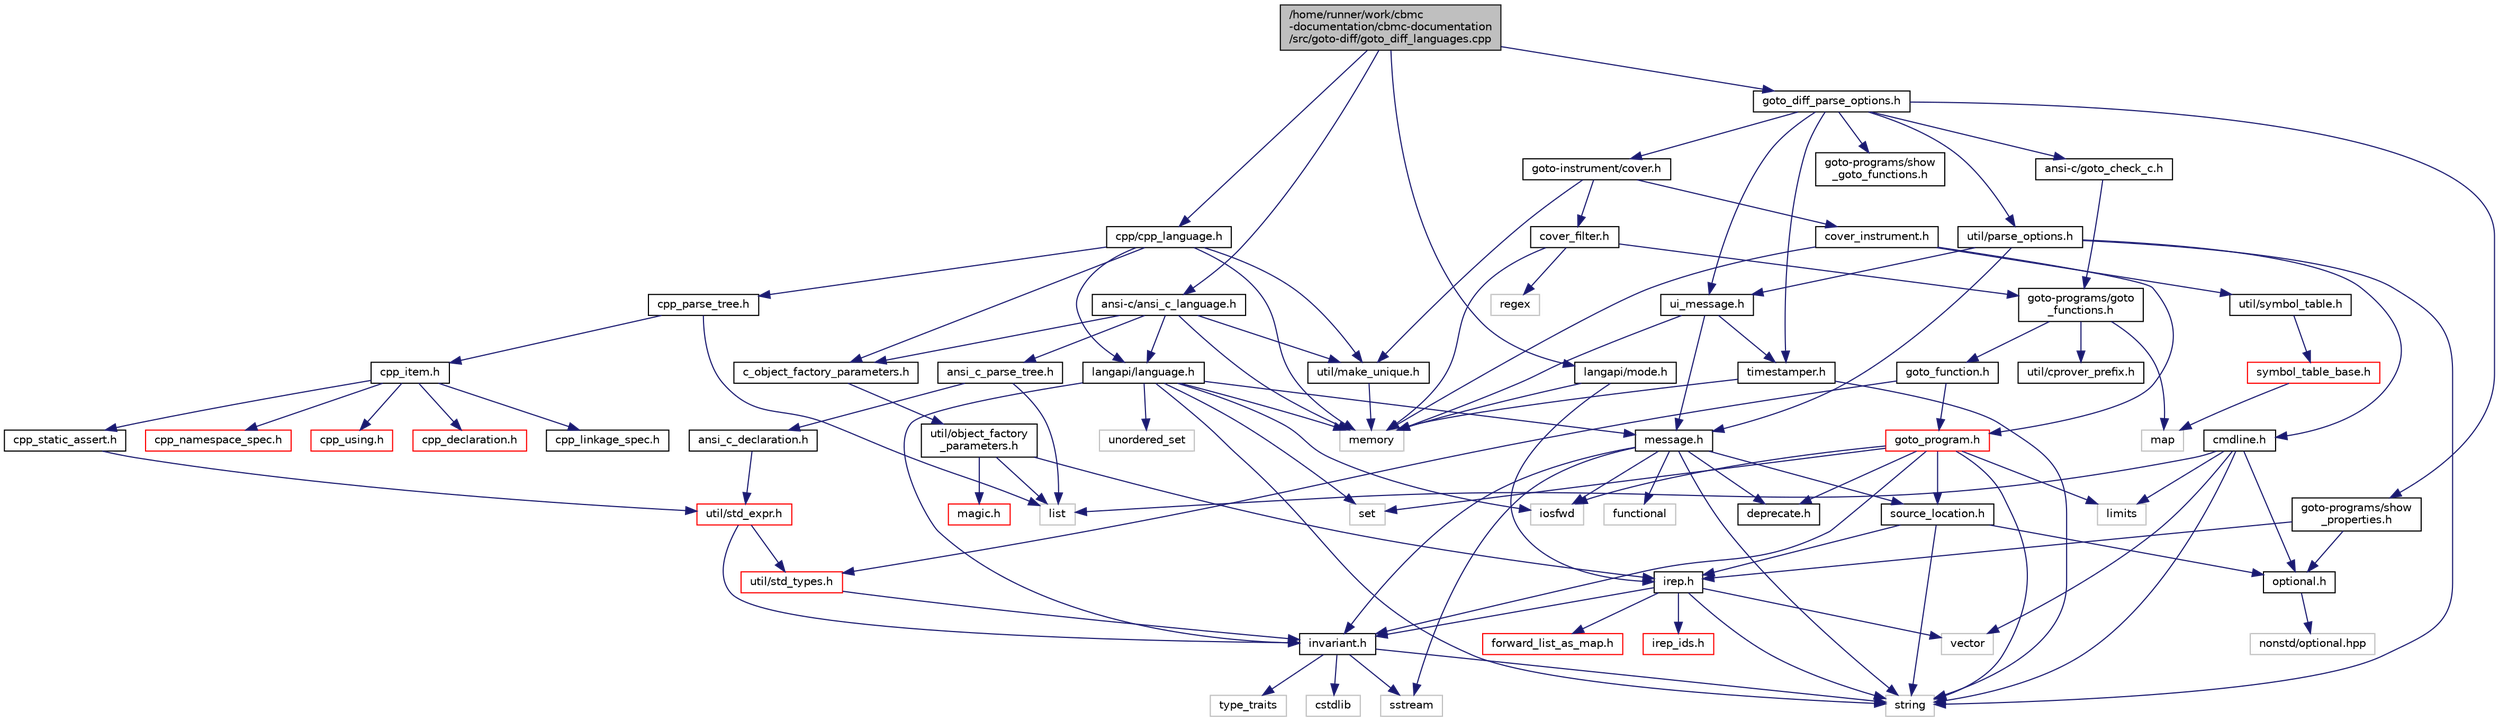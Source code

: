 digraph "/home/runner/work/cbmc-documentation/cbmc-documentation/src/goto-diff/goto_diff_languages.cpp"
{
 // LATEX_PDF_SIZE
  bgcolor="transparent";
  edge [fontname="Helvetica",fontsize="10",labelfontname="Helvetica",labelfontsize="10"];
  node [fontname="Helvetica",fontsize="10",shape=record];
  Node1 [label="/home/runner/work/cbmc\l-documentation/cbmc-documentation\l/src/goto-diff/goto_diff_languages.cpp",height=0.2,width=0.4,color="black", fillcolor="grey75", style="filled", fontcolor="black",tooltip=" "];
  Node1 -> Node2 [color="midnightblue",fontsize="10",style="solid",fontname="Helvetica"];
  Node2 [label="goto_diff_parse_options.h",height=0.2,width=0.4,color="black",URL="$goto__diff__parse__options_8h.html",tooltip=" "];
  Node2 -> Node3 [color="midnightblue",fontsize="10",style="solid",fontname="Helvetica"];
  Node3 [label="util/parse_options.h",height=0.2,width=0.4,color="black",URL="$parse__options_8h.html",tooltip=" "];
  Node3 -> Node4 [color="midnightblue",fontsize="10",style="solid",fontname="Helvetica"];
  Node4 [label="string",height=0.2,width=0.4,color="grey75",tooltip=" "];
  Node3 -> Node5 [color="midnightblue",fontsize="10",style="solid",fontname="Helvetica"];
  Node5 [label="cmdline.h",height=0.2,width=0.4,color="black",URL="$cmdline_8h.html",tooltip=" "];
  Node5 -> Node6 [color="midnightblue",fontsize="10",style="solid",fontname="Helvetica"];
  Node6 [label="limits",height=0.2,width=0.4,color="grey75",tooltip=" "];
  Node5 -> Node7 [color="midnightblue",fontsize="10",style="solid",fontname="Helvetica"];
  Node7 [label="list",height=0.2,width=0.4,color="grey75",tooltip=" "];
  Node5 -> Node4 [color="midnightblue",fontsize="10",style="solid",fontname="Helvetica"];
  Node5 -> Node8 [color="midnightblue",fontsize="10",style="solid",fontname="Helvetica"];
  Node8 [label="vector",height=0.2,width=0.4,color="grey75",tooltip=" "];
  Node5 -> Node9 [color="midnightblue",fontsize="10",style="solid",fontname="Helvetica"];
  Node9 [label="optional.h",height=0.2,width=0.4,color="black",URL="$optional_8h.html",tooltip=" "];
  Node9 -> Node10 [color="midnightblue",fontsize="10",style="solid",fontname="Helvetica"];
  Node10 [label="nonstd/optional.hpp",height=0.2,width=0.4,color="grey75",tooltip=" "];
  Node3 -> Node11 [color="midnightblue",fontsize="10",style="solid",fontname="Helvetica"];
  Node11 [label="message.h",height=0.2,width=0.4,color="black",URL="$src_2util_2message_8h.html",tooltip=" "];
  Node11 -> Node12 [color="midnightblue",fontsize="10",style="solid",fontname="Helvetica"];
  Node12 [label="functional",height=0.2,width=0.4,color="grey75",tooltip=" "];
  Node11 -> Node13 [color="midnightblue",fontsize="10",style="solid",fontname="Helvetica"];
  Node13 [label="iosfwd",height=0.2,width=0.4,color="grey75",tooltip=" "];
  Node11 -> Node14 [color="midnightblue",fontsize="10",style="solid",fontname="Helvetica"];
  Node14 [label="sstream",height=0.2,width=0.4,color="grey75",tooltip=" "];
  Node11 -> Node4 [color="midnightblue",fontsize="10",style="solid",fontname="Helvetica"];
  Node11 -> Node15 [color="midnightblue",fontsize="10",style="solid",fontname="Helvetica"];
  Node15 [label="deprecate.h",height=0.2,width=0.4,color="black",URL="$deprecate_8h.html",tooltip=" "];
  Node11 -> Node16 [color="midnightblue",fontsize="10",style="solid",fontname="Helvetica"];
  Node16 [label="invariant.h",height=0.2,width=0.4,color="black",URL="$src_2util_2invariant_8h.html",tooltip=" "];
  Node16 -> Node17 [color="midnightblue",fontsize="10",style="solid",fontname="Helvetica"];
  Node17 [label="cstdlib",height=0.2,width=0.4,color="grey75",tooltip=" "];
  Node16 -> Node14 [color="midnightblue",fontsize="10",style="solid",fontname="Helvetica"];
  Node16 -> Node4 [color="midnightblue",fontsize="10",style="solid",fontname="Helvetica"];
  Node16 -> Node18 [color="midnightblue",fontsize="10",style="solid",fontname="Helvetica"];
  Node18 [label="type_traits",height=0.2,width=0.4,color="grey75",tooltip=" "];
  Node11 -> Node19 [color="midnightblue",fontsize="10",style="solid",fontname="Helvetica"];
  Node19 [label="source_location.h",height=0.2,width=0.4,color="black",URL="$source__location_8h.html",tooltip=" "];
  Node19 -> Node20 [color="midnightblue",fontsize="10",style="solid",fontname="Helvetica"];
  Node20 [label="irep.h",height=0.2,width=0.4,color="black",URL="$irep_8h.html",tooltip=" "];
  Node20 -> Node4 [color="midnightblue",fontsize="10",style="solid",fontname="Helvetica"];
  Node20 -> Node8 [color="midnightblue",fontsize="10",style="solid",fontname="Helvetica"];
  Node20 -> Node16 [color="midnightblue",fontsize="10",style="solid",fontname="Helvetica"];
  Node20 -> Node21 [color="midnightblue",fontsize="10",style="solid",fontname="Helvetica"];
  Node21 [label="irep_ids.h",height=0.2,width=0.4,color="red",URL="$irep__ids_8h.html",tooltip=" "];
  Node20 -> Node30 [color="midnightblue",fontsize="10",style="solid",fontname="Helvetica"];
  Node30 [label="forward_list_as_map.h",height=0.2,width=0.4,color="red",URL="$forward__list__as__map_8h.html",tooltip=" "];
  Node19 -> Node9 [color="midnightblue",fontsize="10",style="solid",fontname="Helvetica"];
  Node19 -> Node4 [color="midnightblue",fontsize="10",style="solid",fontname="Helvetica"];
  Node3 -> Node35 [color="midnightblue",fontsize="10",style="solid",fontname="Helvetica"];
  Node35 [label="ui_message.h",height=0.2,width=0.4,color="black",URL="$ui__message_8h.html",tooltip=" "];
  Node35 -> Node36 [color="midnightblue",fontsize="10",style="solid",fontname="Helvetica"];
  Node36 [label="memory",height=0.2,width=0.4,color="grey75",tooltip=" "];
  Node35 -> Node11 [color="midnightblue",fontsize="10",style="solid",fontname="Helvetica"];
  Node35 -> Node37 [color="midnightblue",fontsize="10",style="solid",fontname="Helvetica"];
  Node37 [label="timestamper.h",height=0.2,width=0.4,color="black",URL="$timestamper_8h.html",tooltip="Emit timestamps."];
  Node37 -> Node36 [color="midnightblue",fontsize="10",style="solid",fontname="Helvetica"];
  Node37 -> Node4 [color="midnightblue",fontsize="10",style="solid",fontname="Helvetica"];
  Node2 -> Node37 [color="midnightblue",fontsize="10",style="solid",fontname="Helvetica"];
  Node2 -> Node35 [color="midnightblue",fontsize="10",style="solid",fontname="Helvetica"];
  Node2 -> Node38 [color="midnightblue",fontsize="10",style="solid",fontname="Helvetica"];
  Node38 [label="goto-programs/show\l_goto_functions.h",height=0.2,width=0.4,color="black",URL="$show__goto__functions_8h.html",tooltip=" "];
  Node2 -> Node39 [color="midnightblue",fontsize="10",style="solid",fontname="Helvetica"];
  Node39 [label="goto-programs/show\l_properties.h",height=0.2,width=0.4,color="black",URL="$show__properties_8h.html",tooltip=" "];
  Node39 -> Node20 [color="midnightblue",fontsize="10",style="solid",fontname="Helvetica"];
  Node39 -> Node9 [color="midnightblue",fontsize="10",style="solid",fontname="Helvetica"];
  Node2 -> Node40 [color="midnightblue",fontsize="10",style="solid",fontname="Helvetica"];
  Node40 [label="ansi-c/goto_check_c.h",height=0.2,width=0.4,color="black",URL="$goto__check__c_8h.html",tooltip=" "];
  Node40 -> Node41 [color="midnightblue",fontsize="10",style="solid",fontname="Helvetica"];
  Node41 [label="goto-programs/goto\l_functions.h",height=0.2,width=0.4,color="black",URL="$goto__functions_8h.html",tooltip=" "];
  Node41 -> Node42 [color="midnightblue",fontsize="10",style="solid",fontname="Helvetica"];
  Node42 [label="goto_function.h",height=0.2,width=0.4,color="black",URL="$goto__function_8h.html",tooltip=" "];
  Node42 -> Node43 [color="midnightblue",fontsize="10",style="solid",fontname="Helvetica"];
  Node43 [label="util/std_types.h",height=0.2,width=0.4,color="red",URL="$std__types_8h.html",tooltip=" "];
  Node43 -> Node16 [color="midnightblue",fontsize="10",style="solid",fontname="Helvetica"];
  Node42 -> Node55 [color="midnightblue",fontsize="10",style="solid",fontname="Helvetica"];
  Node55 [label="goto_program.h",height=0.2,width=0.4,color="red",URL="$goto__program_8h.html",tooltip=" "];
  Node55 -> Node13 [color="midnightblue",fontsize="10",style="solid",fontname="Helvetica"];
  Node55 -> Node60 [color="midnightblue",fontsize="10",style="solid",fontname="Helvetica"];
  Node60 [label="set",height=0.2,width=0.4,color="grey75",tooltip=" "];
  Node55 -> Node6 [color="midnightblue",fontsize="10",style="solid",fontname="Helvetica"];
  Node55 -> Node4 [color="midnightblue",fontsize="10",style="solid",fontname="Helvetica"];
  Node55 -> Node15 [color="midnightblue",fontsize="10",style="solid",fontname="Helvetica"];
  Node55 -> Node16 [color="midnightblue",fontsize="10",style="solid",fontname="Helvetica"];
  Node55 -> Node19 [color="midnightblue",fontsize="10",style="solid",fontname="Helvetica"];
  Node41 -> Node57 [color="midnightblue",fontsize="10",style="solid",fontname="Helvetica"];
  Node57 [label="util/cprover_prefix.h",height=0.2,width=0.4,color="black",URL="$cprover__prefix_8h.html",tooltip=" "];
  Node41 -> Node62 [color="midnightblue",fontsize="10",style="solid",fontname="Helvetica"];
  Node62 [label="map",height=0.2,width=0.4,color="grey75",tooltip=" "];
  Node2 -> Node63 [color="midnightblue",fontsize="10",style="solid",fontname="Helvetica"];
  Node63 [label="goto-instrument/cover.h",height=0.2,width=0.4,color="black",URL="$cover_8h.html",tooltip=" "];
  Node63 -> Node64 [color="midnightblue",fontsize="10",style="solid",fontname="Helvetica"];
  Node64 [label="cover_filter.h",height=0.2,width=0.4,color="black",URL="$cover__filter_8h.html",tooltip=" "];
  Node64 -> Node65 [color="midnightblue",fontsize="10",style="solid",fontname="Helvetica"];
  Node65 [label="regex",height=0.2,width=0.4,color="grey75",tooltip=" "];
  Node64 -> Node36 [color="midnightblue",fontsize="10",style="solid",fontname="Helvetica"];
  Node64 -> Node41 [color="midnightblue",fontsize="10",style="solid",fontname="Helvetica"];
  Node63 -> Node66 [color="midnightblue",fontsize="10",style="solid",fontname="Helvetica"];
  Node66 [label="cover_instrument.h",height=0.2,width=0.4,color="black",URL="$cover__instrument_8h.html",tooltip=" "];
  Node66 -> Node36 [color="midnightblue",fontsize="10",style="solid",fontname="Helvetica"];
  Node66 -> Node67 [color="midnightblue",fontsize="10",style="solid",fontname="Helvetica"];
  Node67 [label="util/symbol_table.h",height=0.2,width=0.4,color="black",URL="$symbol__table_8h.html",tooltip="Author: Diffblue Ltd."];
  Node67 -> Node68 [color="midnightblue",fontsize="10",style="solid",fontname="Helvetica"];
  Node68 [label="symbol_table_base.h",height=0.2,width=0.4,color="red",URL="$symbol__table__base_8h.html",tooltip="Author: Diffblue Ltd."];
  Node68 -> Node62 [color="midnightblue",fontsize="10",style="solid",fontname="Helvetica"];
  Node66 -> Node55 [color="midnightblue",fontsize="10",style="solid",fontname="Helvetica"];
  Node63 -> Node70 [color="midnightblue",fontsize="10",style="solid",fontname="Helvetica"];
  Node70 [label="util/make_unique.h",height=0.2,width=0.4,color="black",URL="$make__unique_8h.html",tooltip=" "];
  Node70 -> Node36 [color="midnightblue",fontsize="10",style="solid",fontname="Helvetica"];
  Node1 -> Node71 [color="midnightblue",fontsize="10",style="solid",fontname="Helvetica"];
  Node71 [label="langapi/mode.h",height=0.2,width=0.4,color="black",URL="$mode_8h.html",tooltip=" "];
  Node71 -> Node20 [color="midnightblue",fontsize="10",style="solid",fontname="Helvetica"];
  Node71 -> Node36 [color="midnightblue",fontsize="10",style="solid",fontname="Helvetica"];
  Node1 -> Node72 [color="midnightblue",fontsize="10",style="solid",fontname="Helvetica"];
  Node72 [label="ansi-c/ansi_c_language.h",height=0.2,width=0.4,color="black",URL="$ansi__c__language_8h.html",tooltip=" "];
  Node72 -> Node36 [color="midnightblue",fontsize="10",style="solid",fontname="Helvetica"];
  Node72 -> Node70 [color="midnightblue",fontsize="10",style="solid",fontname="Helvetica"];
  Node72 -> Node73 [color="midnightblue",fontsize="10",style="solid",fontname="Helvetica"];
  Node73 [label="langapi/language.h",height=0.2,width=0.4,color="black",URL="$language_8h.html",tooltip=" "];
  Node73 -> Node13 [color="midnightblue",fontsize="10",style="solid",fontname="Helvetica"];
  Node73 -> Node36 [color="midnightblue",fontsize="10",style="solid",fontname="Helvetica"];
  Node73 -> Node60 [color="midnightblue",fontsize="10",style="solid",fontname="Helvetica"];
  Node73 -> Node4 [color="midnightblue",fontsize="10",style="solid",fontname="Helvetica"];
  Node73 -> Node74 [color="midnightblue",fontsize="10",style="solid",fontname="Helvetica"];
  Node74 [label="unordered_set",height=0.2,width=0.4,color="grey75",tooltip=" "];
  Node73 -> Node16 [color="midnightblue",fontsize="10",style="solid",fontname="Helvetica"];
  Node73 -> Node11 [color="midnightblue",fontsize="10",style="solid",fontname="Helvetica"];
  Node72 -> Node75 [color="midnightblue",fontsize="10",style="solid",fontname="Helvetica"];
  Node75 [label="ansi_c_parse_tree.h",height=0.2,width=0.4,color="black",URL="$ansi__c__parse__tree_8h.html",tooltip=" "];
  Node75 -> Node76 [color="midnightblue",fontsize="10",style="solid",fontname="Helvetica"];
  Node76 [label="ansi_c_declaration.h",height=0.2,width=0.4,color="black",URL="$ansi__c__declaration_8h.html",tooltip=" "];
  Node76 -> Node59 [color="midnightblue",fontsize="10",style="solid",fontname="Helvetica"];
  Node59 [label="util/std_expr.h",height=0.2,width=0.4,color="red",URL="$std__expr_8h.html",tooltip=" "];
  Node59 -> Node16 [color="midnightblue",fontsize="10",style="solid",fontname="Helvetica"];
  Node59 -> Node43 [color="midnightblue",fontsize="10",style="solid",fontname="Helvetica"];
  Node75 -> Node7 [color="midnightblue",fontsize="10",style="solid",fontname="Helvetica"];
  Node72 -> Node77 [color="midnightblue",fontsize="10",style="solid",fontname="Helvetica"];
  Node77 [label="c_object_factory_parameters.h",height=0.2,width=0.4,color="black",URL="$c__object__factory__parameters_8h.html",tooltip=" "];
  Node77 -> Node78 [color="midnightblue",fontsize="10",style="solid",fontname="Helvetica"];
  Node78 [label="util/object_factory\l_parameters.h",height=0.2,width=0.4,color="black",URL="$object__factory__parameters_8h.html",tooltip=" "];
  Node78 -> Node7 [color="midnightblue",fontsize="10",style="solid",fontname="Helvetica"];
  Node78 -> Node20 [color="midnightblue",fontsize="10",style="solid",fontname="Helvetica"];
  Node78 -> Node23 [color="midnightblue",fontsize="10",style="solid",fontname="Helvetica"];
  Node23 [label="magic.h",height=0.2,width=0.4,color="red",URL="$magic_8h.html",tooltip="Magic numbers used throughout the codebase."];
  Node1 -> Node79 [color="midnightblue",fontsize="10",style="solid",fontname="Helvetica"];
  Node79 [label="cpp/cpp_language.h",height=0.2,width=0.4,color="black",URL="$cpp__language_8h.html",tooltip=" "];
  Node79 -> Node36 [color="midnightblue",fontsize="10",style="solid",fontname="Helvetica"];
  Node79 -> Node77 [color="midnightblue",fontsize="10",style="solid",fontname="Helvetica"];
  Node79 -> Node70 [color="midnightblue",fontsize="10",style="solid",fontname="Helvetica"];
  Node79 -> Node73 [color="midnightblue",fontsize="10",style="solid",fontname="Helvetica"];
  Node79 -> Node80 [color="midnightblue",fontsize="10",style="solid",fontname="Helvetica"];
  Node80 [label="cpp_parse_tree.h",height=0.2,width=0.4,color="black",URL="$cpp__parse__tree_8h.html",tooltip=" "];
  Node80 -> Node81 [color="midnightblue",fontsize="10",style="solid",fontname="Helvetica"];
  Node81 [label="cpp_item.h",height=0.2,width=0.4,color="black",URL="$cpp__item_8h.html",tooltip=" "];
  Node81 -> Node82 [color="midnightblue",fontsize="10",style="solid",fontname="Helvetica"];
  Node82 [label="cpp_declaration.h",height=0.2,width=0.4,color="red",URL="$cpp__declaration_8h.html",tooltip=" "];
  Node81 -> Node90 [color="midnightblue",fontsize="10",style="solid",fontname="Helvetica"];
  Node90 [label="cpp_linkage_spec.h",height=0.2,width=0.4,color="black",URL="$cpp__linkage__spec_8h.html",tooltip=" "];
  Node81 -> Node91 [color="midnightblue",fontsize="10",style="solid",fontname="Helvetica"];
  Node91 [label="cpp_namespace_spec.h",height=0.2,width=0.4,color="red",URL="$cpp__namespace__spec_8h.html",tooltip=" "];
  Node81 -> Node92 [color="midnightblue",fontsize="10",style="solid",fontname="Helvetica"];
  Node92 [label="cpp_using.h",height=0.2,width=0.4,color="red",URL="$cpp__using_8h.html",tooltip=" "];
  Node81 -> Node93 [color="midnightblue",fontsize="10",style="solid",fontname="Helvetica"];
  Node93 [label="cpp_static_assert.h",height=0.2,width=0.4,color="black",URL="$cpp__static__assert_8h.html",tooltip=" "];
  Node93 -> Node59 [color="midnightblue",fontsize="10",style="solid",fontname="Helvetica"];
  Node80 -> Node7 [color="midnightblue",fontsize="10",style="solid",fontname="Helvetica"];
}
